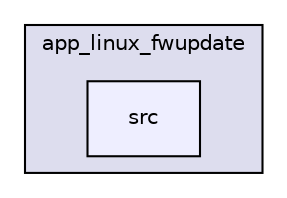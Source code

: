 digraph "app_linux_fwupdate/src" {
  compound=true
  node [ fontsize="10", fontname="Helvetica"];
  edge [ labelfontsize="10", labelfontname="Helvetica"];
  subgraph clusterdir_e7e346bd07d31fe3449a4aeac76b9d4a {
    graph [ bgcolor="#ddddee", pencolor="black", label="app_linux_fwupdate" fontname="Helvetica", fontsize="10", URL="dir_e7e346bd07d31fe3449a4aeac76b9d4a.html"]
  dir_277ca5d205f65ee408633a1c809245c4 [shape=box, label="src", style="filled", fillcolor="#eeeeff", pencolor="black", URL="dir_277ca5d205f65ee408633a1c809245c4.html"];
  }
}
